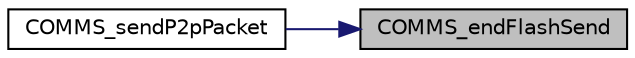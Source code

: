 digraph "COMMS_endFlashSend"
{
 // LATEX_PDF_SIZE
  edge [fontname="Helvetica",fontsize="10",labelfontname="Helvetica",labelfontsize="10"];
  node [fontname="Helvetica",fontsize="10",shape=record];
  rankdir="RL";
  Node1 [label="COMMS_endFlashSend",height=0.2,width=0.4,color="black", fillcolor="grey75", style="filled", fontcolor="black",tooltip=" "];
  Node1 -> Node2 [dir="back",color="midnightblue",fontsize="10",style="solid",fontname="Helvetica"];
  Node2 [label="COMMS_sendP2pPacket",height=0.2,width=0.4,color="black", fillcolor="white", style="filled",URL="$comms_8h.html#ae608251767f8874da555de658b13c8a5",tooltip=" "];
}
